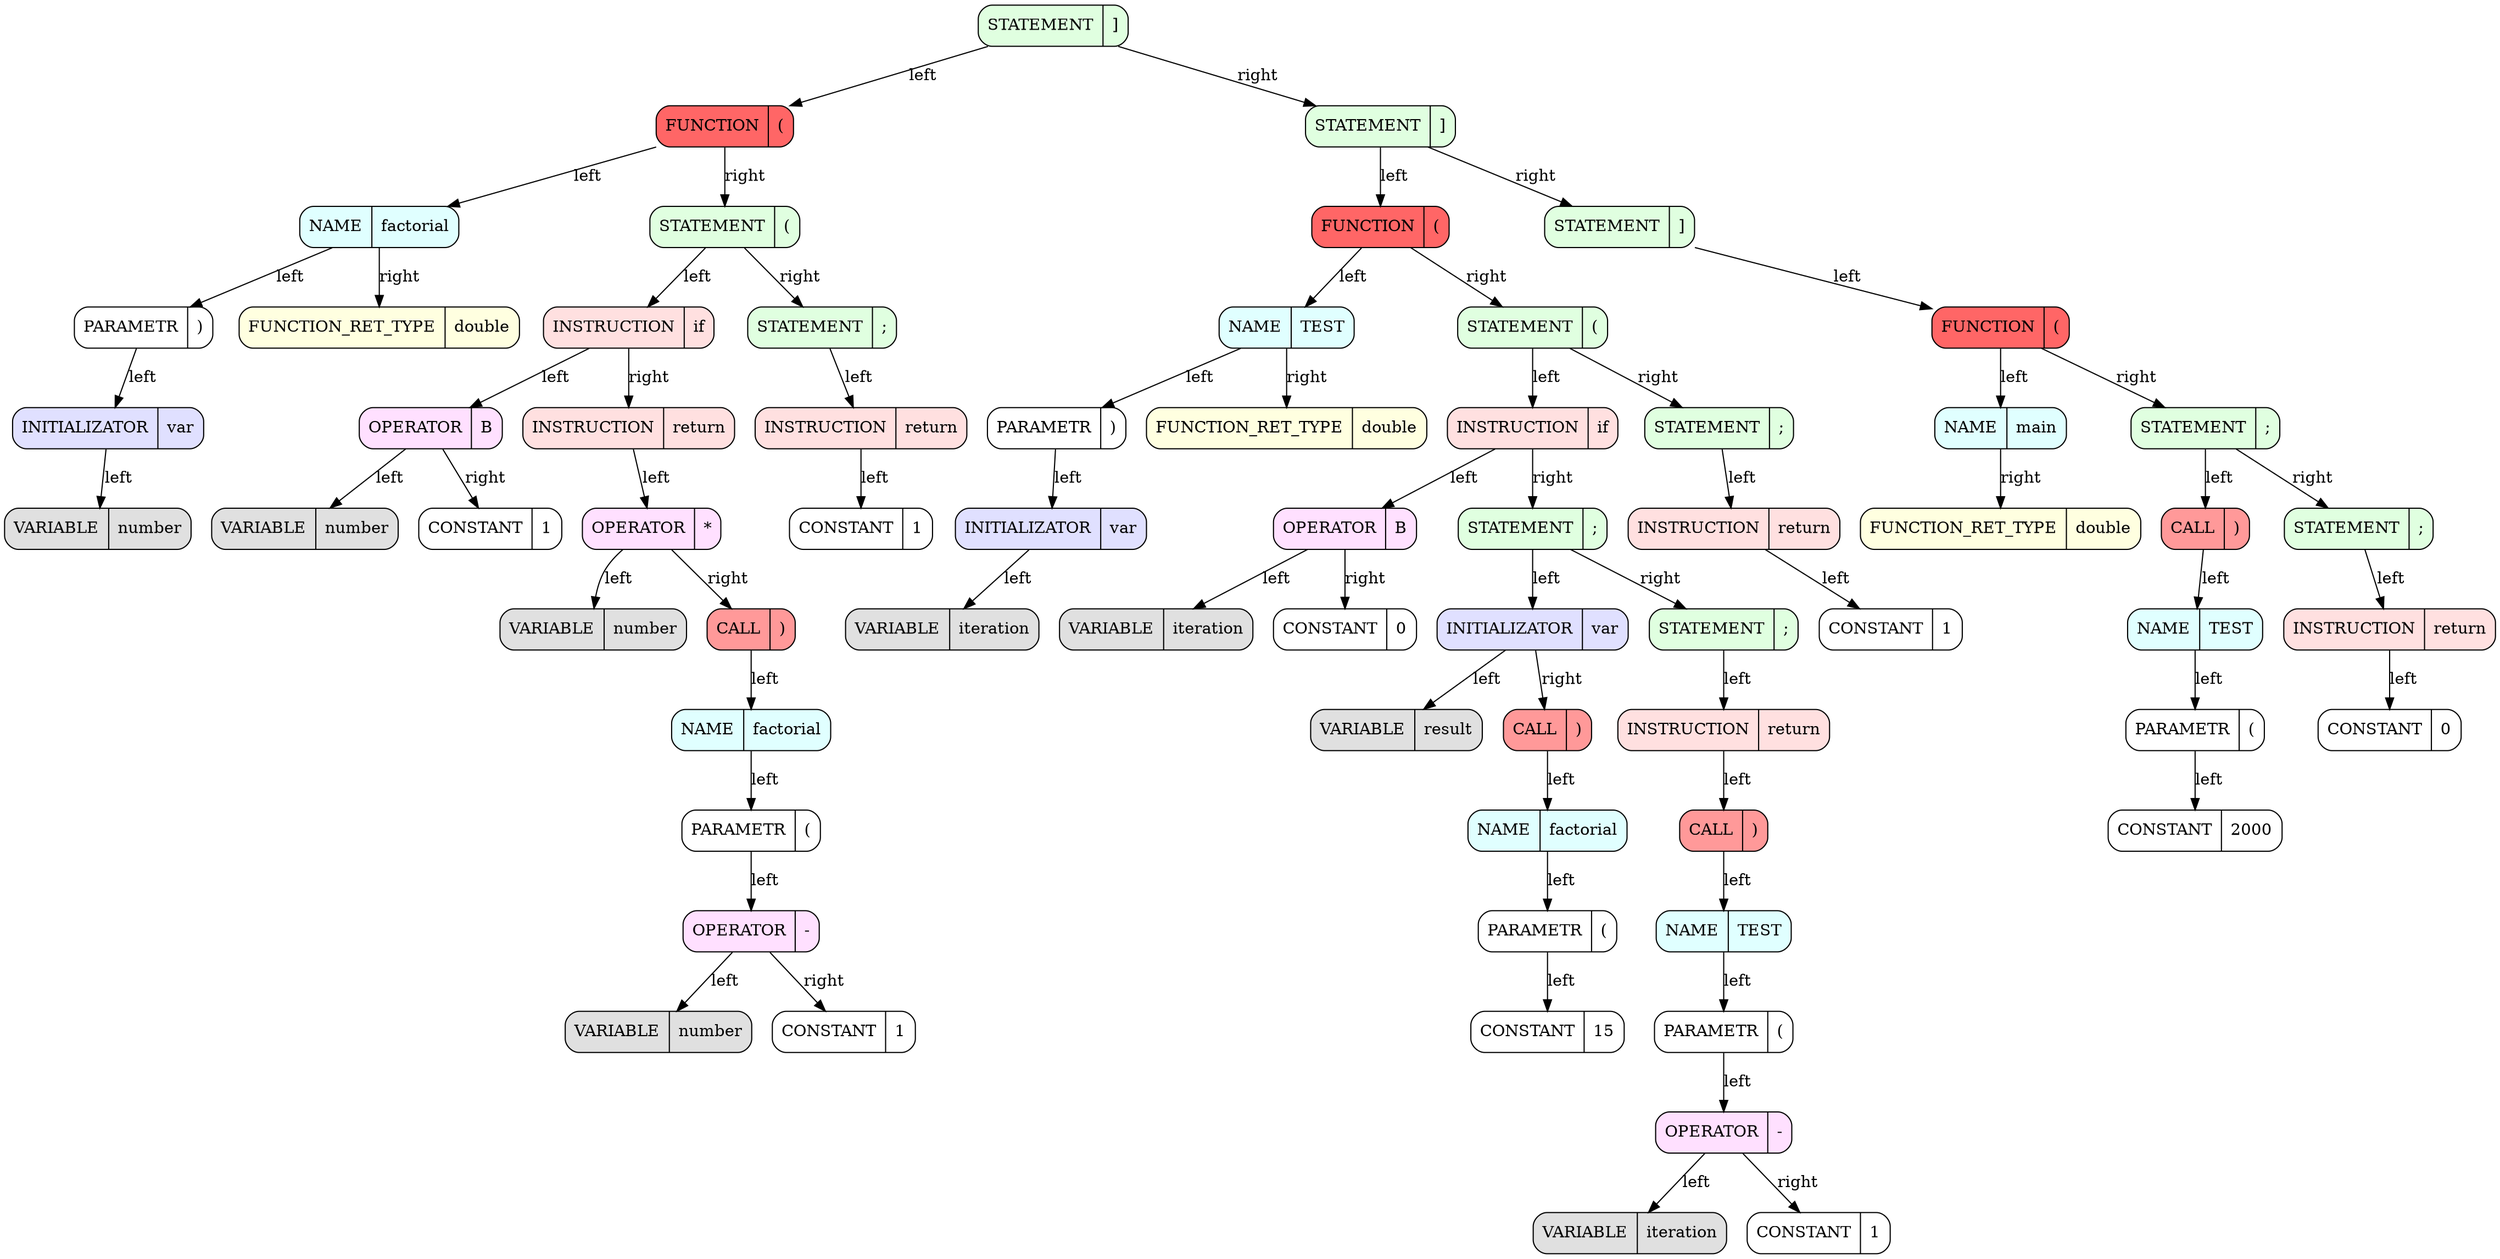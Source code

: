 ########################################################### SetDot
digraph 
{
rankdir = TB # RANKDIR
		node_0x6210000042b0 [style = filled, fillcolor = "#E0FFE0", shape = Mrecord label =  "STATEMENT | {]}"]
		node_0x621000003d70 [style = filled, fillcolor = "#FF6666", shape = Mrecord label =  "FUNCTION | {(}"]
		node_0x621000003d38 [style = filled, fillcolor = "#E0FFFF", shape = Mrecord label =  "NAME | {factorial}"]
		node_0x621000003e18 [style = filled, fillcolor = "#FFFFFF", shape = Mrecord label =  "PARAMETR | {)}"]
		node_0x621000003da8 [style = filled, fillcolor = "#E0E0FF", shape = Mrecord label =  "INITIALIZATOR | {var}"]
		node_0x621000003de0 [style = filled, fillcolor = "#E0E0E0", shape = Mrecord label =  "VARIABLE | {number}"]
		node_0x621000003da8 -> node_0x621000003de0 [label = "left"]
		node_0x621000003e18 -> node_0x621000003da8 [label = "left"]
		node_0x621000003d38 -> node_0x621000003e18 [label = "left"]
		node_0x621000003d00 [style = filled, fillcolor = "#FFFFE0", shape = Mrecord label =  "FUNCTION_RET_TYPE | {double}"]
		node_0x621000003d38 -> node_0x621000003d00 [label = "right"]
		node_0x621000003d70 -> node_0x621000003d38 [label = "left"]
		node_0x621000003ec0 [style = filled, fillcolor = "#E0FFE0", shape = Mrecord label =  "STATEMENT | {(}"]
		node_0x621000003e88 [style = filled, fillcolor = "#FFE0E0", shape = Mrecord label =  "INSTRUCTION | {if}"]
		node_0x621000003f30 [style = filled, fillcolor = "#FFE0FF", shape = Mrecord label =  "OPERATOR | {B}"]
		node_0x621000003ef8 [style = filled, fillcolor = "#E0E0E0", shape = Mrecord label =  "VARIABLE | {number}"]
		node_0x621000003f30 -> node_0x621000003ef8 [label = "left"]
		node_0x621000003f68 [style = filled, fillcolor = "#FFFFFF", shape = Mrecord label =  "CONSTANT | {1}"]
		node_0x621000003f30 -> node_0x621000003f68 [label = "right"]
		node_0x621000003e88 -> node_0x621000003f30 [label = "left"]
		node_0x621000003fd8 [style = filled, fillcolor = "#FFE0E0", shape = Mrecord label =  "INSTRUCTION | {return}"]
		node_0x621000004048 [style = filled, fillcolor = "#FFE0FF", shape = Mrecord label =  "OPERATOR | {*}"]
		node_0x621000004010 [style = filled, fillcolor = "#E0E0E0", shape = Mrecord label =  "VARIABLE | {number}"]
		node_0x621000004048 -> node_0x621000004010 [label = "left"]
		node_0x621000004198 [style = filled, fillcolor = "#FF9999", shape = Mrecord label =  "CALL | {)}"]
		node_0x621000004080 [style = filled, fillcolor = "#E0FFFF", shape = Mrecord label =  "NAME | {factorial}"]
		node_0x6210000040b8 [style = filled, fillcolor = "#FFFFFF", shape = Mrecord label =  "PARAMETR | {(}"]
		node_0x621000004128 [style = filled, fillcolor = "#FFE0FF", shape = Mrecord label =  "OPERATOR | {-}"]
		node_0x6210000040f0 [style = filled, fillcolor = "#E0E0E0", shape = Mrecord label =  "VARIABLE | {number}"]
		node_0x621000004128 -> node_0x6210000040f0 [label = "left"]
		node_0x621000004160 [style = filled, fillcolor = "#FFFFFF", shape = Mrecord label =  "CONSTANT | {1}"]
		node_0x621000004128 -> node_0x621000004160 [label = "right"]
		node_0x6210000040b8 -> node_0x621000004128 [label = "left"]
		node_0x621000004080 -> node_0x6210000040b8 [label = "left"]
		node_0x621000004198 -> node_0x621000004080 [label = "left"]
		node_0x621000004048 -> node_0x621000004198 [label = "right"]
		node_0x621000003fd8 -> node_0x621000004048 [label = "left"]
		node_0x621000003e88 -> node_0x621000003fd8 [label = "right"]
		node_0x621000003ec0 -> node_0x621000003e88 [label = "left"]
		node_0x621000004278 [style = filled, fillcolor = "#E0FFE0", shape = Mrecord label =  "STATEMENT | {;}"]
		node_0x621000004208 [style = filled, fillcolor = "#FFE0E0", shape = Mrecord label =  "INSTRUCTION | {return}"]
		node_0x621000004240 [style = filled, fillcolor = "#FFFFFF", shape = Mrecord label =  "CONSTANT | {1}"]
		node_0x621000004208 -> node_0x621000004240 [label = "left"]
		node_0x621000004278 -> node_0x621000004208 [label = "left"]
		node_0x621000003ec0 -> node_0x621000004278 [label = "right"]
		node_0x621000003d70 -> node_0x621000003ec0 [label = "right"]
		node_0x6210000042b0 -> node_0x621000003d70 [label = "left"]
		node_0x621000004a58 [style = filled, fillcolor = "#E0FFE0", shape = Mrecord label =  "STATEMENT | {]}"]
		node_0x621000004358 [style = filled, fillcolor = "#FF6666", shape = Mrecord label =  "FUNCTION | {(}"]
		node_0x621000004320 [style = filled, fillcolor = "#E0FFFF", shape = Mrecord label =  "NAME | {TEST}"]
		node_0x621000004400 [style = filled, fillcolor = "#FFFFFF", shape = Mrecord label =  "PARAMETR | {)}"]
		node_0x621000004390 [style = filled, fillcolor = "#E0E0FF", shape = Mrecord label =  "INITIALIZATOR | {var}"]
		node_0x6210000043c8 [style = filled, fillcolor = "#E0E0E0", shape = Mrecord label =  "VARIABLE | {iteration}"]
		node_0x621000004390 -> node_0x6210000043c8 [label = "left"]
		node_0x621000004400 -> node_0x621000004390 [label = "left"]
		node_0x621000004320 -> node_0x621000004400 [label = "left"]
		node_0x6210000042e8 [style = filled, fillcolor = "#FFFFE0", shape = Mrecord label =  "FUNCTION_RET_TYPE | {double}"]
		node_0x621000004320 -> node_0x6210000042e8 [label = "right"]
		node_0x621000004358 -> node_0x621000004320 [label = "left"]
		node_0x6210000044a8 [style = filled, fillcolor = "#E0FFE0", shape = Mrecord label =  "STATEMENT | {(}"]
		node_0x621000004470 [style = filled, fillcolor = "#FFE0E0", shape = Mrecord label =  "INSTRUCTION | {if}"]
		node_0x621000004518 [style = filled, fillcolor = "#FFE0FF", shape = Mrecord label =  "OPERATOR | {B}"]
		node_0x6210000044e0 [style = filled, fillcolor = "#E0E0E0", shape = Mrecord label =  "VARIABLE | {iteration}"]
		node_0x621000004518 -> node_0x6210000044e0 [label = "left"]
		node_0x621000004550 [style = filled, fillcolor = "#FFFFFF", shape = Mrecord label =  "CONSTANT | {0}"]
		node_0x621000004518 -> node_0x621000004550 [label = "right"]
		node_0x621000004470 -> node_0x621000004518 [label = "left"]
		node_0x621000004780 [style = filled, fillcolor = "#E0FFE0", shape = Mrecord label =  "STATEMENT | {;}"]
		node_0x6210000045f8 [style = filled, fillcolor = "#E0E0FF", shape = Mrecord label =  "INITIALIZATOR | {var}"]
		node_0x621000004630 [style = filled, fillcolor = "#E0E0E0", shape = Mrecord label =  "VARIABLE | {result}"]
		node_0x6210000045f8 -> node_0x621000004630 [label = "left"]
		node_0x621000004748 [style = filled, fillcolor = "#FF9999", shape = Mrecord label =  "CALL | {)}"]
		node_0x6210000046a0 [style = filled, fillcolor = "#E0FFFF", shape = Mrecord label =  "NAME | {factorial}"]
		node_0x6210000046d8 [style = filled, fillcolor = "#FFFFFF", shape = Mrecord label =  "PARAMETR | {(}"]
		node_0x621000004710 [style = filled, fillcolor = "#FFFFFF", shape = Mrecord label =  "CONSTANT | {15}"]
		node_0x6210000046d8 -> node_0x621000004710 [label = "left"]
		node_0x6210000046a0 -> node_0x6210000046d8 [label = "left"]
		node_0x621000004748 -> node_0x6210000046a0 [label = "left"]
		node_0x6210000045f8 -> node_0x621000004748 [label = "right"]
		node_0x621000004780 -> node_0x6210000045f8 [label = "left"]
		node_0x621000004940 [style = filled, fillcolor = "#E0FFE0", shape = Mrecord label =  "STATEMENT | {;}"]
		node_0x6210000047b8 [style = filled, fillcolor = "#FFE0E0", shape = Mrecord label =  "INSTRUCTION | {return}"]
		node_0x621000004908 [style = filled, fillcolor = "#FF9999", shape = Mrecord label =  "CALL | {)}"]
		node_0x6210000047f0 [style = filled, fillcolor = "#E0FFFF", shape = Mrecord label =  "NAME | {TEST}"]
		node_0x621000004828 [style = filled, fillcolor = "#FFFFFF", shape = Mrecord label =  "PARAMETR | {(}"]
		node_0x621000004898 [style = filled, fillcolor = "#FFE0FF", shape = Mrecord label =  "OPERATOR | {-}"]
		node_0x621000004860 [style = filled, fillcolor = "#E0E0E0", shape = Mrecord label =  "VARIABLE | {iteration}"]
		node_0x621000004898 -> node_0x621000004860 [label = "left"]
		node_0x6210000048d0 [style = filled, fillcolor = "#FFFFFF", shape = Mrecord label =  "CONSTANT | {1}"]
		node_0x621000004898 -> node_0x6210000048d0 [label = "right"]
		node_0x621000004828 -> node_0x621000004898 [label = "left"]
		node_0x6210000047f0 -> node_0x621000004828 [label = "left"]
		node_0x621000004908 -> node_0x6210000047f0 [label = "left"]
		node_0x6210000047b8 -> node_0x621000004908 [label = "left"]
		node_0x621000004940 -> node_0x6210000047b8 [label = "left"]
		node_0x621000004780 -> node_0x621000004940 [label = "right"]
		node_0x621000004470 -> node_0x621000004780 [label = "right"]
		node_0x6210000044a8 -> node_0x621000004470 [label = "left"]
		node_0x621000004a20 [style = filled, fillcolor = "#E0FFE0", shape = Mrecord label =  "STATEMENT | {;}"]
		node_0x6210000049b0 [style = filled, fillcolor = "#FFE0E0", shape = Mrecord label =  "INSTRUCTION | {return}"]
		node_0x6210000049e8 [style = filled, fillcolor = "#FFFFFF", shape = Mrecord label =  "CONSTANT | {1}"]
		node_0x6210000049b0 -> node_0x6210000049e8 [label = "left"]
		node_0x621000004a20 -> node_0x6210000049b0 [label = "left"]
		node_0x6210000044a8 -> node_0x621000004a20 [label = "right"]
		node_0x621000004358 -> node_0x6210000044a8 [label = "right"]
		node_0x621000004a58 -> node_0x621000004358 [label = "left"]
		node_0x621000004d68 [style = filled, fillcolor = "#E0FFE0", shape = Mrecord label =  "STATEMENT | {]}"]
		node_0x621000004b00 [style = filled, fillcolor = "#FF6666", shape = Mrecord label =  "FUNCTION | {(}"]
		node_0x621000004ac8 [style = filled, fillcolor = "#E0FFFF", shape = Mrecord label =  "NAME | {main}"]
		node_0x621000004a90 [style = filled, fillcolor = "#FFFFE0", shape = Mrecord label =  "FUNCTION_RET_TYPE | {double}"]
		node_0x621000004ac8 -> node_0x621000004a90 [label = "right"]
		node_0x621000004b00 -> node_0x621000004ac8 [label = "left"]
		node_0x621000004c88 [style = filled, fillcolor = "#E0FFE0", shape = Mrecord label =  "STATEMENT | {;}"]
		node_0x621000004c50 [style = filled, fillcolor = "#FF9999", shape = Mrecord label =  "CALL | {)}"]
		node_0x621000004ba8 [style = filled, fillcolor = "#E0FFFF", shape = Mrecord label =  "NAME | {TEST}"]
		node_0x621000004be0 [style = filled, fillcolor = "#FFFFFF", shape = Mrecord label =  "PARAMETR | {(}"]
		node_0x621000004c18 [style = filled, fillcolor = "#FFFFFF", shape = Mrecord label =  "CONSTANT | {2000}"]
		node_0x621000004be0 -> node_0x621000004c18 [label = "left"]
		node_0x621000004ba8 -> node_0x621000004be0 [label = "left"]
		node_0x621000004c50 -> node_0x621000004ba8 [label = "left"]
		node_0x621000004c88 -> node_0x621000004c50 [label = "left"]
		node_0x621000004d30 [style = filled, fillcolor = "#E0FFE0", shape = Mrecord label =  "STATEMENT | {;}"]
		node_0x621000004cc0 [style = filled, fillcolor = "#FFE0E0", shape = Mrecord label =  "INSTRUCTION | {return}"]
		node_0x621000004cf8 [style = filled, fillcolor = "#FFFFFF", shape = Mrecord label =  "CONSTANT | {0}"]
		node_0x621000004cc0 -> node_0x621000004cf8 [label = "left"]
		node_0x621000004d30 -> node_0x621000004cc0 [label = "left"]
		node_0x621000004c88 -> node_0x621000004d30 [label = "right"]
		node_0x621000004b00 -> node_0x621000004c88 [label = "right"]
		node_0x621000004d68 -> node_0x621000004b00 [label = "left"]
		node_0x621000004a58 -> node_0x621000004d68 [label = "right"]
		node_0x6210000042b0 -> node_0x621000004a58 [label = "right"]
########################################################### SetEndDot

}